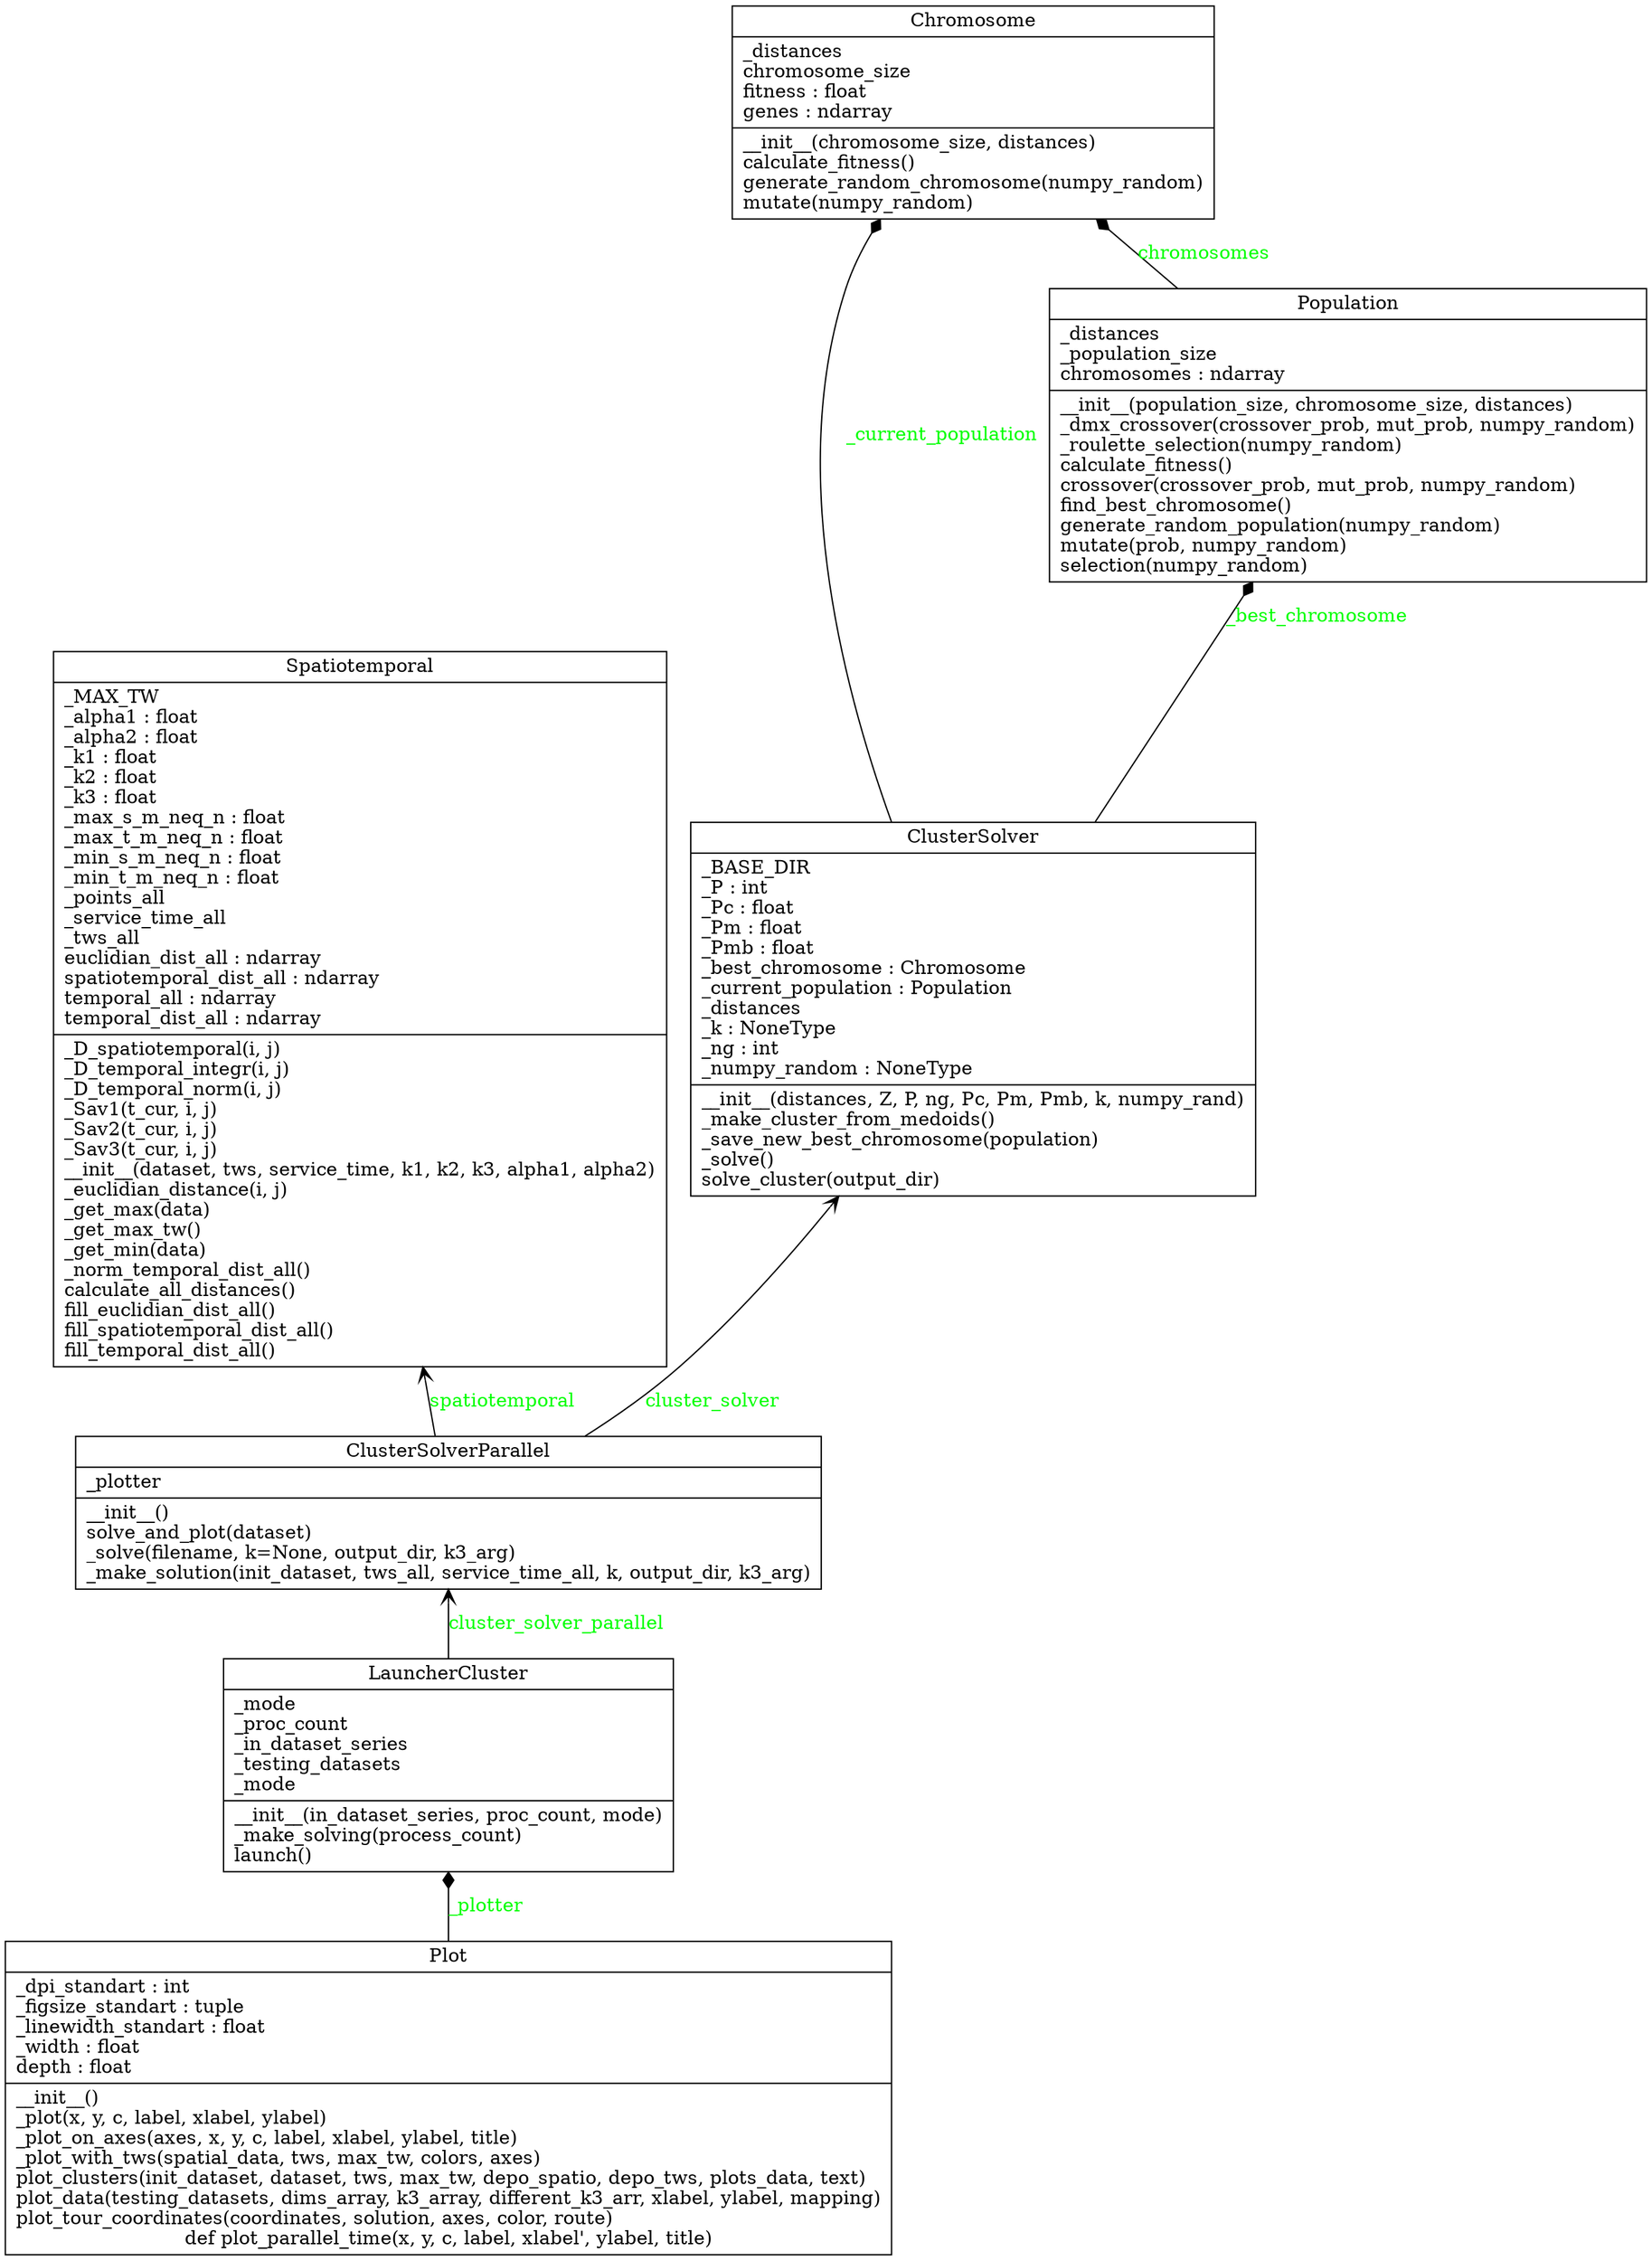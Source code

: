 digraph "classes" {
charset="utf-8"
rankdir=BT
"0" [label="{Chromosome|_distances\lchromosome_size\lfitness : float\lgenes : ndarray\l|__init__(chromosome_size, distances)\lcalculate_fitness()\lgenerate_random_chromosome(numpy_random)\lmutate(numpy_random)\l}", shape="record"];
"1" [label="{ClusterSolverParallel|_plotter\l|__init__()\lsolve_and_plot(dataset)\l_solve(filename, k=None, output_dir, k3_arg)\l_make_solution(init_dataset, tws_all, service_time_all, k, output_dir, k3_arg)\l}", shape="record"];
"2" [label="{LauncherCluster|_mode\l_proc_count\l_in_dataset_series\l_testing_datasets\l_mode\l|__init__(in_dataset_series, proc_count, mode)\l_make_solving(process_count)\llaunch()\l}", shape="record"];
"3" [label="{Plot|_dpi_standart : int\l_figsize_standart : tuple\l_linewidth_standart : float\l_width : float\ldepth : float\l|__init__()\l_plot(x, y, c, label, xlabel, ylabel)\l_plot_on_axes(axes, x, y, c, label, xlabel, ylabel, title)\l_plot_with_tws(spatial_data, tws, max_tw, colors, axes)\lplot_clusters(init_dataset, dataset, tws, max_tw, depo_spatio, depo_tws, plots_data, text)\lplot_data(testing_datasets, dims_array, k3_array, different_k3_arr, xlabel, ylabel, mapping)\lplot_tour_coordinates(coordinates, solution, axes, color, route)\ldef plot_parallel_time(x, y, c, label, xlabel', ylabel, title)}", shape="record"];
"4" [label="{Population|_distances\l_population_size\lchromosomes : ndarray\l|__init__(population_size, chromosome_size, distances)\l_dmx_crossover(crossover_prob, mut_prob, numpy_random)\l_roulette_selection(numpy_random)\lcalculate_fitness()\lcrossover(crossover_prob, mut_prob, numpy_random)\lfind_best_chromosome()\lgenerate_random_population(numpy_random)\lmutate(prob, numpy_random)\lselection(numpy_random)\l}", shape="record"];
"5" [label="{Spatiotemporal|_MAX_TW\l_alpha1 : float\l_alpha2 : float\l_k1 : float\l_k2 : float\l_k3 : float\l_max_s_m_neq_n : float\l_max_t_m_neq_n : float\l_min_s_m_neq_n : float\l_min_t_m_neq_n : float\l_points_all\l_service_time_all\l_tws_all\leuclidian_dist_all : ndarray\lspatiotemporal_dist_all : ndarray\ltemporal_all : ndarray\ltemporal_dist_all : ndarray\l|_D_spatiotemporal(i, j)\l_D_temporal_integr(i, j)\l_D_temporal_norm(i, j)\l_Sav1(t_cur, i, j)\l_Sav2(t_cur, i, j)\l_Sav3(t_cur, i, j)\l__init__(dataset, tws, service_time, k1, k2, k3, alpha1, alpha2)\l_euclidian_distance(i, j)\l_get_max(data)\l_get_max_tw()\l_get_min(data)\l_norm_temporal_dist_all()\lcalculate_all_distances()\lfill_euclidian_dist_all()\lfill_spatiotemporal_dist_all()\lfill_temporal_dist_all()\l}", shape="record"];
"6" [label="{ClusterSolver|_BASE_DIR\l_P : int\l_Pc : float\l_Pm : float\l_Pmb : float\l_best_chromosome : Chromosome\l_current_population : Population\l_distances\l_k : NoneType\l_ng : int\l_numpy_random : NoneType\l|__init__(distances, Z, P, ng, Pc, Pm, Pmb, k, numpy_rand)\l_make_cluster_from_medoids()\l_save_new_best_chromosome(population)\l_solve()\lsolve_cluster(output_dir)\l}", shape="record"];
"3" -> "2" [arrowhead="diamond", arrowtail="none", fontcolor="green", label="_plotter", style="solid"];
"6" -> "0" [arrowhead="diamond", arrowtail="none", fontcolor="green", label="_current_population", style="solid"];
"6" -> "4" [arrowhead="diamond", arrowtail="none", fontcolor="green", label="_best_chromosome", style="solid"];
"4" -> "0" [arrowhead="diamond", arrowtail="none", fontcolor="green", label="chromosomes", style="solid"];
"1" -> "5" [arrowhead="open", arrowtail="none", fontcolor="green", label="spatiotemporal", style="solid"];
"1" -> "6" [arrowhead="open", arrowtail="none", fontcolor="green", label="cluster_solver", style="solid"];
"2" -> "1" [arrowhead="open", arrowtail="none", fontcolor="green", label="cluster_solver_parallel", style="solid"];
}
